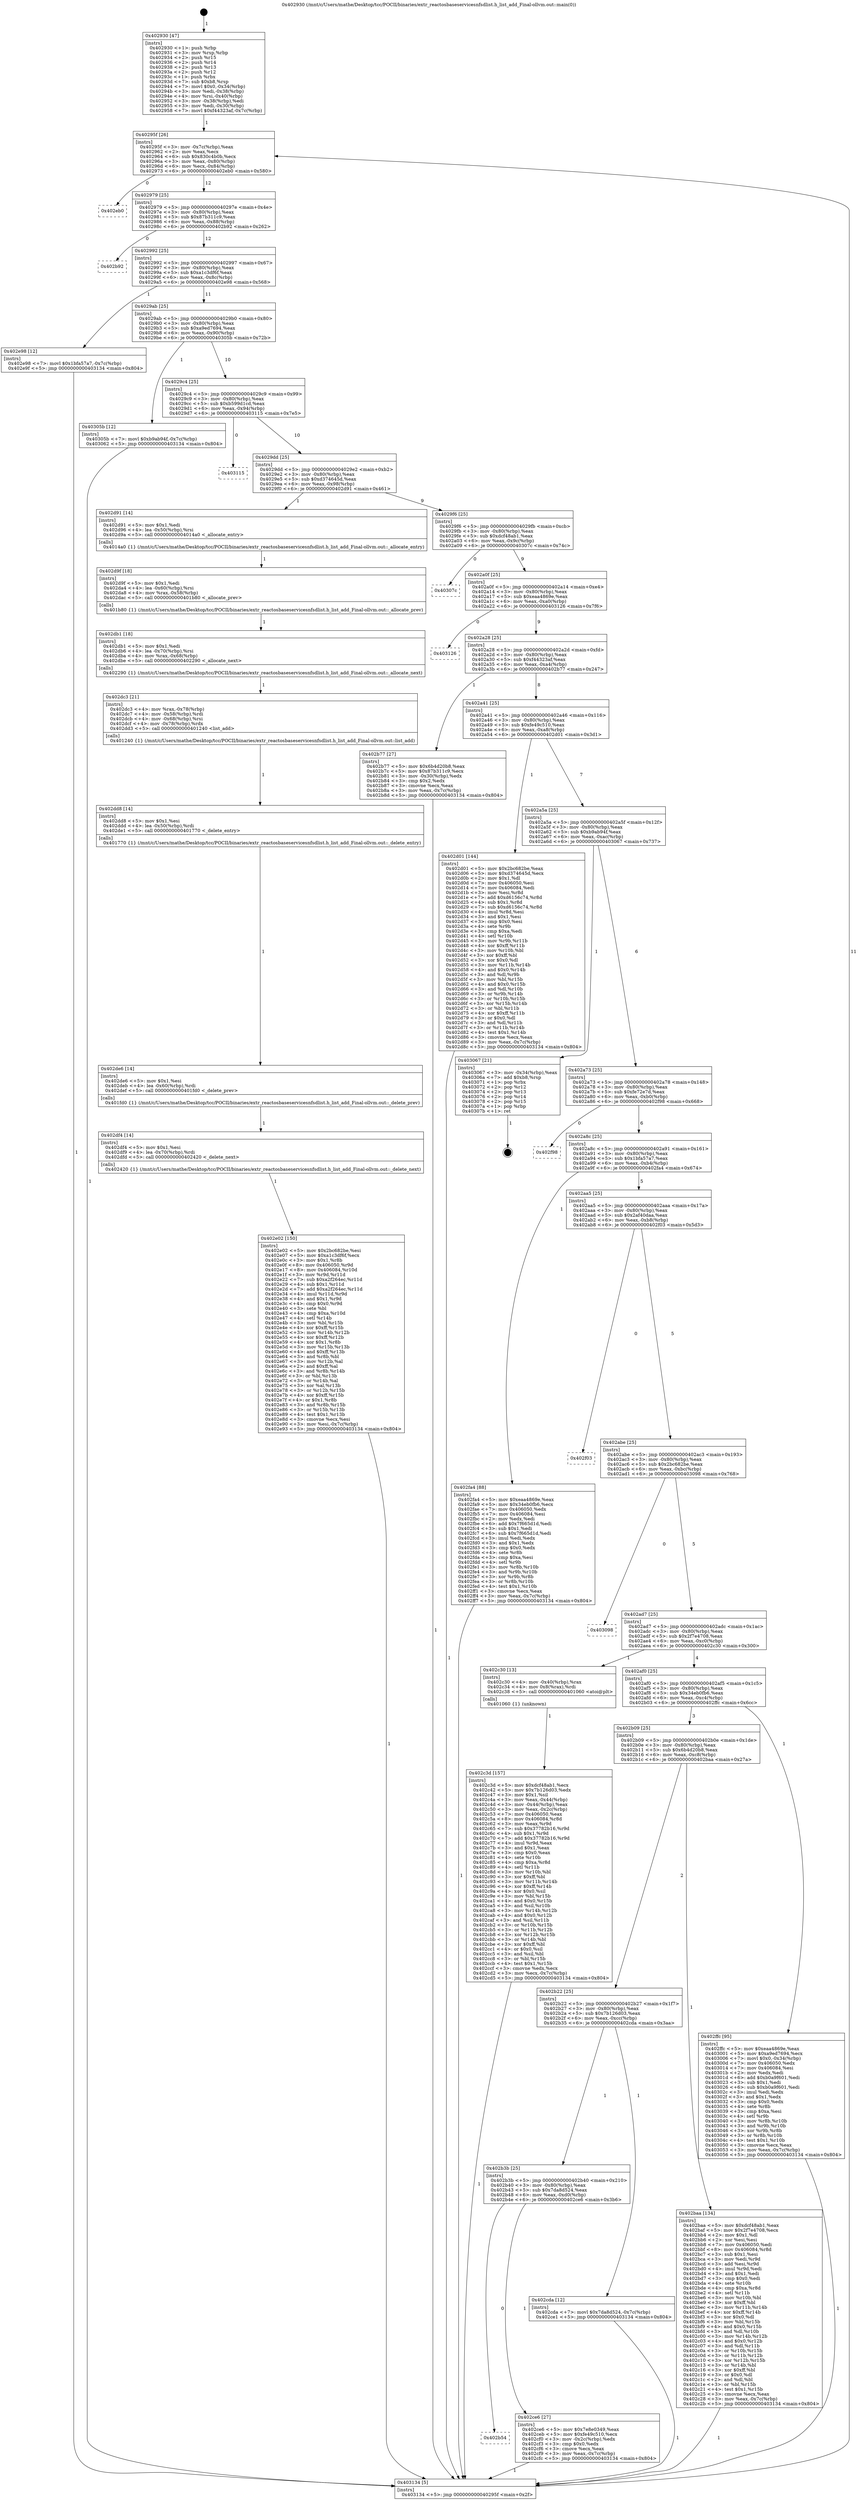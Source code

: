 digraph "0x402930" {
  label = "0x402930 (/mnt/c/Users/mathe/Desktop/tcc/POCII/binaries/extr_reactosbaseservicesnfsdlist.h_list_add_Final-ollvm.out::main(0))"
  labelloc = "t"
  node[shape=record]

  Entry [label="",width=0.3,height=0.3,shape=circle,fillcolor=black,style=filled]
  "0x40295f" [label="{
     0x40295f [26]\l
     | [instrs]\l
     &nbsp;&nbsp;0x40295f \<+3\>: mov -0x7c(%rbp),%eax\l
     &nbsp;&nbsp;0x402962 \<+2\>: mov %eax,%ecx\l
     &nbsp;&nbsp;0x402964 \<+6\>: sub $0x830c4b0b,%ecx\l
     &nbsp;&nbsp;0x40296a \<+3\>: mov %eax,-0x80(%rbp)\l
     &nbsp;&nbsp;0x40296d \<+6\>: mov %ecx,-0x84(%rbp)\l
     &nbsp;&nbsp;0x402973 \<+6\>: je 0000000000402eb0 \<main+0x580\>\l
  }"]
  "0x402eb0" [label="{
     0x402eb0\l
  }", style=dashed]
  "0x402979" [label="{
     0x402979 [25]\l
     | [instrs]\l
     &nbsp;&nbsp;0x402979 \<+5\>: jmp 000000000040297e \<main+0x4e\>\l
     &nbsp;&nbsp;0x40297e \<+3\>: mov -0x80(%rbp),%eax\l
     &nbsp;&nbsp;0x402981 \<+5\>: sub $0x87b311c9,%eax\l
     &nbsp;&nbsp;0x402986 \<+6\>: mov %eax,-0x88(%rbp)\l
     &nbsp;&nbsp;0x40298c \<+6\>: je 0000000000402b92 \<main+0x262\>\l
  }"]
  Exit [label="",width=0.3,height=0.3,shape=circle,fillcolor=black,style=filled,peripheries=2]
  "0x402b92" [label="{
     0x402b92\l
  }", style=dashed]
  "0x402992" [label="{
     0x402992 [25]\l
     | [instrs]\l
     &nbsp;&nbsp;0x402992 \<+5\>: jmp 0000000000402997 \<main+0x67\>\l
     &nbsp;&nbsp;0x402997 \<+3\>: mov -0x80(%rbp),%eax\l
     &nbsp;&nbsp;0x40299a \<+5\>: sub $0xa1c3df6f,%eax\l
     &nbsp;&nbsp;0x40299f \<+6\>: mov %eax,-0x8c(%rbp)\l
     &nbsp;&nbsp;0x4029a5 \<+6\>: je 0000000000402e98 \<main+0x568\>\l
  }"]
  "0x402e02" [label="{
     0x402e02 [150]\l
     | [instrs]\l
     &nbsp;&nbsp;0x402e02 \<+5\>: mov $0x2bc682be,%esi\l
     &nbsp;&nbsp;0x402e07 \<+5\>: mov $0xa1c3df6f,%ecx\l
     &nbsp;&nbsp;0x402e0c \<+3\>: mov $0x1,%r8b\l
     &nbsp;&nbsp;0x402e0f \<+8\>: mov 0x406050,%r9d\l
     &nbsp;&nbsp;0x402e17 \<+8\>: mov 0x406084,%r10d\l
     &nbsp;&nbsp;0x402e1f \<+3\>: mov %r9d,%r11d\l
     &nbsp;&nbsp;0x402e22 \<+7\>: sub $0xa2f264ec,%r11d\l
     &nbsp;&nbsp;0x402e29 \<+4\>: sub $0x1,%r11d\l
     &nbsp;&nbsp;0x402e2d \<+7\>: add $0xa2f264ec,%r11d\l
     &nbsp;&nbsp;0x402e34 \<+4\>: imul %r11d,%r9d\l
     &nbsp;&nbsp;0x402e38 \<+4\>: and $0x1,%r9d\l
     &nbsp;&nbsp;0x402e3c \<+4\>: cmp $0x0,%r9d\l
     &nbsp;&nbsp;0x402e40 \<+3\>: sete %bl\l
     &nbsp;&nbsp;0x402e43 \<+4\>: cmp $0xa,%r10d\l
     &nbsp;&nbsp;0x402e47 \<+4\>: setl %r14b\l
     &nbsp;&nbsp;0x402e4b \<+3\>: mov %bl,%r15b\l
     &nbsp;&nbsp;0x402e4e \<+4\>: xor $0xff,%r15b\l
     &nbsp;&nbsp;0x402e52 \<+3\>: mov %r14b,%r12b\l
     &nbsp;&nbsp;0x402e55 \<+4\>: xor $0xff,%r12b\l
     &nbsp;&nbsp;0x402e59 \<+4\>: xor $0x1,%r8b\l
     &nbsp;&nbsp;0x402e5d \<+3\>: mov %r15b,%r13b\l
     &nbsp;&nbsp;0x402e60 \<+4\>: and $0xff,%r13b\l
     &nbsp;&nbsp;0x402e64 \<+3\>: and %r8b,%bl\l
     &nbsp;&nbsp;0x402e67 \<+3\>: mov %r12b,%al\l
     &nbsp;&nbsp;0x402e6a \<+2\>: and $0xff,%al\l
     &nbsp;&nbsp;0x402e6c \<+3\>: and %r8b,%r14b\l
     &nbsp;&nbsp;0x402e6f \<+3\>: or %bl,%r13b\l
     &nbsp;&nbsp;0x402e72 \<+3\>: or %r14b,%al\l
     &nbsp;&nbsp;0x402e75 \<+3\>: xor %al,%r13b\l
     &nbsp;&nbsp;0x402e78 \<+3\>: or %r12b,%r15b\l
     &nbsp;&nbsp;0x402e7b \<+4\>: xor $0xff,%r15b\l
     &nbsp;&nbsp;0x402e7f \<+4\>: or $0x1,%r8b\l
     &nbsp;&nbsp;0x402e83 \<+3\>: and %r8b,%r15b\l
     &nbsp;&nbsp;0x402e86 \<+3\>: or %r15b,%r13b\l
     &nbsp;&nbsp;0x402e89 \<+4\>: test $0x1,%r13b\l
     &nbsp;&nbsp;0x402e8d \<+3\>: cmovne %ecx,%esi\l
     &nbsp;&nbsp;0x402e90 \<+3\>: mov %esi,-0x7c(%rbp)\l
     &nbsp;&nbsp;0x402e93 \<+5\>: jmp 0000000000403134 \<main+0x804\>\l
  }"]
  "0x402e98" [label="{
     0x402e98 [12]\l
     | [instrs]\l
     &nbsp;&nbsp;0x402e98 \<+7\>: movl $0x1bfa57a7,-0x7c(%rbp)\l
     &nbsp;&nbsp;0x402e9f \<+5\>: jmp 0000000000403134 \<main+0x804\>\l
  }"]
  "0x4029ab" [label="{
     0x4029ab [25]\l
     | [instrs]\l
     &nbsp;&nbsp;0x4029ab \<+5\>: jmp 00000000004029b0 \<main+0x80\>\l
     &nbsp;&nbsp;0x4029b0 \<+3\>: mov -0x80(%rbp),%eax\l
     &nbsp;&nbsp;0x4029b3 \<+5\>: sub $0xa9ed7694,%eax\l
     &nbsp;&nbsp;0x4029b8 \<+6\>: mov %eax,-0x90(%rbp)\l
     &nbsp;&nbsp;0x4029be \<+6\>: je 000000000040305b \<main+0x72b\>\l
  }"]
  "0x402df4" [label="{
     0x402df4 [14]\l
     | [instrs]\l
     &nbsp;&nbsp;0x402df4 \<+5\>: mov $0x1,%esi\l
     &nbsp;&nbsp;0x402df9 \<+4\>: lea -0x70(%rbp),%rdi\l
     &nbsp;&nbsp;0x402dfd \<+5\>: call 0000000000402420 \<_delete_next\>\l
     | [calls]\l
     &nbsp;&nbsp;0x402420 \{1\} (/mnt/c/Users/mathe/Desktop/tcc/POCII/binaries/extr_reactosbaseservicesnfsdlist.h_list_add_Final-ollvm.out::_delete_next)\l
  }"]
  "0x40305b" [label="{
     0x40305b [12]\l
     | [instrs]\l
     &nbsp;&nbsp;0x40305b \<+7\>: movl $0xb9ab94f,-0x7c(%rbp)\l
     &nbsp;&nbsp;0x403062 \<+5\>: jmp 0000000000403134 \<main+0x804\>\l
  }"]
  "0x4029c4" [label="{
     0x4029c4 [25]\l
     | [instrs]\l
     &nbsp;&nbsp;0x4029c4 \<+5\>: jmp 00000000004029c9 \<main+0x99\>\l
     &nbsp;&nbsp;0x4029c9 \<+3\>: mov -0x80(%rbp),%eax\l
     &nbsp;&nbsp;0x4029cc \<+5\>: sub $0xb599d1cd,%eax\l
     &nbsp;&nbsp;0x4029d1 \<+6\>: mov %eax,-0x94(%rbp)\l
     &nbsp;&nbsp;0x4029d7 \<+6\>: je 0000000000403115 \<main+0x7e5\>\l
  }"]
  "0x402de6" [label="{
     0x402de6 [14]\l
     | [instrs]\l
     &nbsp;&nbsp;0x402de6 \<+5\>: mov $0x1,%esi\l
     &nbsp;&nbsp;0x402deb \<+4\>: lea -0x60(%rbp),%rdi\l
     &nbsp;&nbsp;0x402def \<+5\>: call 0000000000401fd0 \<_delete_prev\>\l
     | [calls]\l
     &nbsp;&nbsp;0x401fd0 \{1\} (/mnt/c/Users/mathe/Desktop/tcc/POCII/binaries/extr_reactosbaseservicesnfsdlist.h_list_add_Final-ollvm.out::_delete_prev)\l
  }"]
  "0x403115" [label="{
     0x403115\l
  }", style=dashed]
  "0x4029dd" [label="{
     0x4029dd [25]\l
     | [instrs]\l
     &nbsp;&nbsp;0x4029dd \<+5\>: jmp 00000000004029e2 \<main+0xb2\>\l
     &nbsp;&nbsp;0x4029e2 \<+3\>: mov -0x80(%rbp),%eax\l
     &nbsp;&nbsp;0x4029e5 \<+5\>: sub $0xd374645d,%eax\l
     &nbsp;&nbsp;0x4029ea \<+6\>: mov %eax,-0x98(%rbp)\l
     &nbsp;&nbsp;0x4029f0 \<+6\>: je 0000000000402d91 \<main+0x461\>\l
  }"]
  "0x402dd8" [label="{
     0x402dd8 [14]\l
     | [instrs]\l
     &nbsp;&nbsp;0x402dd8 \<+5\>: mov $0x1,%esi\l
     &nbsp;&nbsp;0x402ddd \<+4\>: lea -0x50(%rbp),%rdi\l
     &nbsp;&nbsp;0x402de1 \<+5\>: call 0000000000401770 \<_delete_entry\>\l
     | [calls]\l
     &nbsp;&nbsp;0x401770 \{1\} (/mnt/c/Users/mathe/Desktop/tcc/POCII/binaries/extr_reactosbaseservicesnfsdlist.h_list_add_Final-ollvm.out::_delete_entry)\l
  }"]
  "0x402d91" [label="{
     0x402d91 [14]\l
     | [instrs]\l
     &nbsp;&nbsp;0x402d91 \<+5\>: mov $0x1,%edi\l
     &nbsp;&nbsp;0x402d96 \<+4\>: lea -0x50(%rbp),%rsi\l
     &nbsp;&nbsp;0x402d9a \<+5\>: call 00000000004014a0 \<_allocate_entry\>\l
     | [calls]\l
     &nbsp;&nbsp;0x4014a0 \{1\} (/mnt/c/Users/mathe/Desktop/tcc/POCII/binaries/extr_reactosbaseservicesnfsdlist.h_list_add_Final-ollvm.out::_allocate_entry)\l
  }"]
  "0x4029f6" [label="{
     0x4029f6 [25]\l
     | [instrs]\l
     &nbsp;&nbsp;0x4029f6 \<+5\>: jmp 00000000004029fb \<main+0xcb\>\l
     &nbsp;&nbsp;0x4029fb \<+3\>: mov -0x80(%rbp),%eax\l
     &nbsp;&nbsp;0x4029fe \<+5\>: sub $0xdcf48ab1,%eax\l
     &nbsp;&nbsp;0x402a03 \<+6\>: mov %eax,-0x9c(%rbp)\l
     &nbsp;&nbsp;0x402a09 \<+6\>: je 000000000040307c \<main+0x74c\>\l
  }"]
  "0x402dc3" [label="{
     0x402dc3 [21]\l
     | [instrs]\l
     &nbsp;&nbsp;0x402dc3 \<+4\>: mov %rax,-0x78(%rbp)\l
     &nbsp;&nbsp;0x402dc7 \<+4\>: mov -0x58(%rbp),%rdi\l
     &nbsp;&nbsp;0x402dcb \<+4\>: mov -0x68(%rbp),%rsi\l
     &nbsp;&nbsp;0x402dcf \<+4\>: mov -0x78(%rbp),%rdx\l
     &nbsp;&nbsp;0x402dd3 \<+5\>: call 0000000000401240 \<list_add\>\l
     | [calls]\l
     &nbsp;&nbsp;0x401240 \{1\} (/mnt/c/Users/mathe/Desktop/tcc/POCII/binaries/extr_reactosbaseservicesnfsdlist.h_list_add_Final-ollvm.out::list_add)\l
  }"]
  "0x40307c" [label="{
     0x40307c\l
  }", style=dashed]
  "0x402a0f" [label="{
     0x402a0f [25]\l
     | [instrs]\l
     &nbsp;&nbsp;0x402a0f \<+5\>: jmp 0000000000402a14 \<main+0xe4\>\l
     &nbsp;&nbsp;0x402a14 \<+3\>: mov -0x80(%rbp),%eax\l
     &nbsp;&nbsp;0x402a17 \<+5\>: sub $0xeaa4869e,%eax\l
     &nbsp;&nbsp;0x402a1c \<+6\>: mov %eax,-0xa0(%rbp)\l
     &nbsp;&nbsp;0x402a22 \<+6\>: je 0000000000403126 \<main+0x7f6\>\l
  }"]
  "0x402db1" [label="{
     0x402db1 [18]\l
     | [instrs]\l
     &nbsp;&nbsp;0x402db1 \<+5\>: mov $0x1,%edi\l
     &nbsp;&nbsp;0x402db6 \<+4\>: lea -0x70(%rbp),%rsi\l
     &nbsp;&nbsp;0x402dba \<+4\>: mov %rax,-0x68(%rbp)\l
     &nbsp;&nbsp;0x402dbe \<+5\>: call 0000000000402290 \<_allocate_next\>\l
     | [calls]\l
     &nbsp;&nbsp;0x402290 \{1\} (/mnt/c/Users/mathe/Desktop/tcc/POCII/binaries/extr_reactosbaseservicesnfsdlist.h_list_add_Final-ollvm.out::_allocate_next)\l
  }"]
  "0x403126" [label="{
     0x403126\l
  }", style=dashed]
  "0x402a28" [label="{
     0x402a28 [25]\l
     | [instrs]\l
     &nbsp;&nbsp;0x402a28 \<+5\>: jmp 0000000000402a2d \<main+0xfd\>\l
     &nbsp;&nbsp;0x402a2d \<+3\>: mov -0x80(%rbp),%eax\l
     &nbsp;&nbsp;0x402a30 \<+5\>: sub $0xf44323af,%eax\l
     &nbsp;&nbsp;0x402a35 \<+6\>: mov %eax,-0xa4(%rbp)\l
     &nbsp;&nbsp;0x402a3b \<+6\>: je 0000000000402b77 \<main+0x247\>\l
  }"]
  "0x402d9f" [label="{
     0x402d9f [18]\l
     | [instrs]\l
     &nbsp;&nbsp;0x402d9f \<+5\>: mov $0x1,%edi\l
     &nbsp;&nbsp;0x402da4 \<+4\>: lea -0x60(%rbp),%rsi\l
     &nbsp;&nbsp;0x402da8 \<+4\>: mov %rax,-0x58(%rbp)\l
     &nbsp;&nbsp;0x402dac \<+5\>: call 0000000000401b80 \<_allocate_prev\>\l
     | [calls]\l
     &nbsp;&nbsp;0x401b80 \{1\} (/mnt/c/Users/mathe/Desktop/tcc/POCII/binaries/extr_reactosbaseservicesnfsdlist.h_list_add_Final-ollvm.out::_allocate_prev)\l
  }"]
  "0x402b77" [label="{
     0x402b77 [27]\l
     | [instrs]\l
     &nbsp;&nbsp;0x402b77 \<+5\>: mov $0x6b4d20b8,%eax\l
     &nbsp;&nbsp;0x402b7c \<+5\>: mov $0x87b311c9,%ecx\l
     &nbsp;&nbsp;0x402b81 \<+3\>: mov -0x30(%rbp),%edx\l
     &nbsp;&nbsp;0x402b84 \<+3\>: cmp $0x2,%edx\l
     &nbsp;&nbsp;0x402b87 \<+3\>: cmovne %ecx,%eax\l
     &nbsp;&nbsp;0x402b8a \<+3\>: mov %eax,-0x7c(%rbp)\l
     &nbsp;&nbsp;0x402b8d \<+5\>: jmp 0000000000403134 \<main+0x804\>\l
  }"]
  "0x402a41" [label="{
     0x402a41 [25]\l
     | [instrs]\l
     &nbsp;&nbsp;0x402a41 \<+5\>: jmp 0000000000402a46 \<main+0x116\>\l
     &nbsp;&nbsp;0x402a46 \<+3\>: mov -0x80(%rbp),%eax\l
     &nbsp;&nbsp;0x402a49 \<+5\>: sub $0xfe49c510,%eax\l
     &nbsp;&nbsp;0x402a4e \<+6\>: mov %eax,-0xa8(%rbp)\l
     &nbsp;&nbsp;0x402a54 \<+6\>: je 0000000000402d01 \<main+0x3d1\>\l
  }"]
  "0x403134" [label="{
     0x403134 [5]\l
     | [instrs]\l
     &nbsp;&nbsp;0x403134 \<+5\>: jmp 000000000040295f \<main+0x2f\>\l
  }"]
  "0x402930" [label="{
     0x402930 [47]\l
     | [instrs]\l
     &nbsp;&nbsp;0x402930 \<+1\>: push %rbp\l
     &nbsp;&nbsp;0x402931 \<+3\>: mov %rsp,%rbp\l
     &nbsp;&nbsp;0x402934 \<+2\>: push %r15\l
     &nbsp;&nbsp;0x402936 \<+2\>: push %r14\l
     &nbsp;&nbsp;0x402938 \<+2\>: push %r13\l
     &nbsp;&nbsp;0x40293a \<+2\>: push %r12\l
     &nbsp;&nbsp;0x40293c \<+1\>: push %rbx\l
     &nbsp;&nbsp;0x40293d \<+7\>: sub $0xb8,%rsp\l
     &nbsp;&nbsp;0x402944 \<+7\>: movl $0x0,-0x34(%rbp)\l
     &nbsp;&nbsp;0x40294b \<+3\>: mov %edi,-0x38(%rbp)\l
     &nbsp;&nbsp;0x40294e \<+4\>: mov %rsi,-0x40(%rbp)\l
     &nbsp;&nbsp;0x402952 \<+3\>: mov -0x38(%rbp),%edi\l
     &nbsp;&nbsp;0x402955 \<+3\>: mov %edi,-0x30(%rbp)\l
     &nbsp;&nbsp;0x402958 \<+7\>: movl $0xf44323af,-0x7c(%rbp)\l
  }"]
  "0x402b54" [label="{
     0x402b54\l
  }", style=dashed]
  "0x402d01" [label="{
     0x402d01 [144]\l
     | [instrs]\l
     &nbsp;&nbsp;0x402d01 \<+5\>: mov $0x2bc682be,%eax\l
     &nbsp;&nbsp;0x402d06 \<+5\>: mov $0xd374645d,%ecx\l
     &nbsp;&nbsp;0x402d0b \<+2\>: mov $0x1,%dl\l
     &nbsp;&nbsp;0x402d0d \<+7\>: mov 0x406050,%esi\l
     &nbsp;&nbsp;0x402d14 \<+7\>: mov 0x406084,%edi\l
     &nbsp;&nbsp;0x402d1b \<+3\>: mov %esi,%r8d\l
     &nbsp;&nbsp;0x402d1e \<+7\>: add $0xd6156c74,%r8d\l
     &nbsp;&nbsp;0x402d25 \<+4\>: sub $0x1,%r8d\l
     &nbsp;&nbsp;0x402d29 \<+7\>: sub $0xd6156c74,%r8d\l
     &nbsp;&nbsp;0x402d30 \<+4\>: imul %r8d,%esi\l
     &nbsp;&nbsp;0x402d34 \<+3\>: and $0x1,%esi\l
     &nbsp;&nbsp;0x402d37 \<+3\>: cmp $0x0,%esi\l
     &nbsp;&nbsp;0x402d3a \<+4\>: sete %r9b\l
     &nbsp;&nbsp;0x402d3e \<+3\>: cmp $0xa,%edi\l
     &nbsp;&nbsp;0x402d41 \<+4\>: setl %r10b\l
     &nbsp;&nbsp;0x402d45 \<+3\>: mov %r9b,%r11b\l
     &nbsp;&nbsp;0x402d48 \<+4\>: xor $0xff,%r11b\l
     &nbsp;&nbsp;0x402d4c \<+3\>: mov %r10b,%bl\l
     &nbsp;&nbsp;0x402d4f \<+3\>: xor $0xff,%bl\l
     &nbsp;&nbsp;0x402d52 \<+3\>: xor $0x0,%dl\l
     &nbsp;&nbsp;0x402d55 \<+3\>: mov %r11b,%r14b\l
     &nbsp;&nbsp;0x402d58 \<+4\>: and $0x0,%r14b\l
     &nbsp;&nbsp;0x402d5c \<+3\>: and %dl,%r9b\l
     &nbsp;&nbsp;0x402d5f \<+3\>: mov %bl,%r15b\l
     &nbsp;&nbsp;0x402d62 \<+4\>: and $0x0,%r15b\l
     &nbsp;&nbsp;0x402d66 \<+3\>: and %dl,%r10b\l
     &nbsp;&nbsp;0x402d69 \<+3\>: or %r9b,%r14b\l
     &nbsp;&nbsp;0x402d6c \<+3\>: or %r10b,%r15b\l
     &nbsp;&nbsp;0x402d6f \<+3\>: xor %r15b,%r14b\l
     &nbsp;&nbsp;0x402d72 \<+3\>: or %bl,%r11b\l
     &nbsp;&nbsp;0x402d75 \<+4\>: xor $0xff,%r11b\l
     &nbsp;&nbsp;0x402d79 \<+3\>: or $0x0,%dl\l
     &nbsp;&nbsp;0x402d7c \<+3\>: and %dl,%r11b\l
     &nbsp;&nbsp;0x402d7f \<+3\>: or %r11b,%r14b\l
     &nbsp;&nbsp;0x402d82 \<+4\>: test $0x1,%r14b\l
     &nbsp;&nbsp;0x402d86 \<+3\>: cmovne %ecx,%eax\l
     &nbsp;&nbsp;0x402d89 \<+3\>: mov %eax,-0x7c(%rbp)\l
     &nbsp;&nbsp;0x402d8c \<+5\>: jmp 0000000000403134 \<main+0x804\>\l
  }"]
  "0x402a5a" [label="{
     0x402a5a [25]\l
     | [instrs]\l
     &nbsp;&nbsp;0x402a5a \<+5\>: jmp 0000000000402a5f \<main+0x12f\>\l
     &nbsp;&nbsp;0x402a5f \<+3\>: mov -0x80(%rbp),%eax\l
     &nbsp;&nbsp;0x402a62 \<+5\>: sub $0xb9ab94f,%eax\l
     &nbsp;&nbsp;0x402a67 \<+6\>: mov %eax,-0xac(%rbp)\l
     &nbsp;&nbsp;0x402a6d \<+6\>: je 0000000000403067 \<main+0x737\>\l
  }"]
  "0x402ce6" [label="{
     0x402ce6 [27]\l
     | [instrs]\l
     &nbsp;&nbsp;0x402ce6 \<+5\>: mov $0x7e8e0349,%eax\l
     &nbsp;&nbsp;0x402ceb \<+5\>: mov $0xfe49c510,%ecx\l
     &nbsp;&nbsp;0x402cf0 \<+3\>: mov -0x2c(%rbp),%edx\l
     &nbsp;&nbsp;0x402cf3 \<+3\>: cmp $0x0,%edx\l
     &nbsp;&nbsp;0x402cf6 \<+3\>: cmove %ecx,%eax\l
     &nbsp;&nbsp;0x402cf9 \<+3\>: mov %eax,-0x7c(%rbp)\l
     &nbsp;&nbsp;0x402cfc \<+5\>: jmp 0000000000403134 \<main+0x804\>\l
  }"]
  "0x403067" [label="{
     0x403067 [21]\l
     | [instrs]\l
     &nbsp;&nbsp;0x403067 \<+3\>: mov -0x34(%rbp),%eax\l
     &nbsp;&nbsp;0x40306a \<+7\>: add $0xb8,%rsp\l
     &nbsp;&nbsp;0x403071 \<+1\>: pop %rbx\l
     &nbsp;&nbsp;0x403072 \<+2\>: pop %r12\l
     &nbsp;&nbsp;0x403074 \<+2\>: pop %r13\l
     &nbsp;&nbsp;0x403076 \<+2\>: pop %r14\l
     &nbsp;&nbsp;0x403078 \<+2\>: pop %r15\l
     &nbsp;&nbsp;0x40307a \<+1\>: pop %rbp\l
     &nbsp;&nbsp;0x40307b \<+1\>: ret\l
  }"]
  "0x402a73" [label="{
     0x402a73 [25]\l
     | [instrs]\l
     &nbsp;&nbsp;0x402a73 \<+5\>: jmp 0000000000402a78 \<main+0x148\>\l
     &nbsp;&nbsp;0x402a78 \<+3\>: mov -0x80(%rbp),%eax\l
     &nbsp;&nbsp;0x402a7b \<+5\>: sub $0xfe72e7d,%eax\l
     &nbsp;&nbsp;0x402a80 \<+6\>: mov %eax,-0xb0(%rbp)\l
     &nbsp;&nbsp;0x402a86 \<+6\>: je 0000000000402f98 \<main+0x668\>\l
  }"]
  "0x402b3b" [label="{
     0x402b3b [25]\l
     | [instrs]\l
     &nbsp;&nbsp;0x402b3b \<+5\>: jmp 0000000000402b40 \<main+0x210\>\l
     &nbsp;&nbsp;0x402b40 \<+3\>: mov -0x80(%rbp),%eax\l
     &nbsp;&nbsp;0x402b43 \<+5\>: sub $0x7da8d524,%eax\l
     &nbsp;&nbsp;0x402b48 \<+6\>: mov %eax,-0xd0(%rbp)\l
     &nbsp;&nbsp;0x402b4e \<+6\>: je 0000000000402ce6 \<main+0x3b6\>\l
  }"]
  "0x402f98" [label="{
     0x402f98\l
  }", style=dashed]
  "0x402a8c" [label="{
     0x402a8c [25]\l
     | [instrs]\l
     &nbsp;&nbsp;0x402a8c \<+5\>: jmp 0000000000402a91 \<main+0x161\>\l
     &nbsp;&nbsp;0x402a91 \<+3\>: mov -0x80(%rbp),%eax\l
     &nbsp;&nbsp;0x402a94 \<+5\>: sub $0x1bfa57a7,%eax\l
     &nbsp;&nbsp;0x402a99 \<+6\>: mov %eax,-0xb4(%rbp)\l
     &nbsp;&nbsp;0x402a9f \<+6\>: je 0000000000402fa4 \<main+0x674\>\l
  }"]
  "0x402cda" [label="{
     0x402cda [12]\l
     | [instrs]\l
     &nbsp;&nbsp;0x402cda \<+7\>: movl $0x7da8d524,-0x7c(%rbp)\l
     &nbsp;&nbsp;0x402ce1 \<+5\>: jmp 0000000000403134 \<main+0x804\>\l
  }"]
  "0x402fa4" [label="{
     0x402fa4 [88]\l
     | [instrs]\l
     &nbsp;&nbsp;0x402fa4 \<+5\>: mov $0xeaa4869e,%eax\l
     &nbsp;&nbsp;0x402fa9 \<+5\>: mov $0x34eb0fb6,%ecx\l
     &nbsp;&nbsp;0x402fae \<+7\>: mov 0x406050,%edx\l
     &nbsp;&nbsp;0x402fb5 \<+7\>: mov 0x406084,%esi\l
     &nbsp;&nbsp;0x402fbc \<+2\>: mov %edx,%edi\l
     &nbsp;&nbsp;0x402fbe \<+6\>: add $0x7f665d1d,%edi\l
     &nbsp;&nbsp;0x402fc4 \<+3\>: sub $0x1,%edi\l
     &nbsp;&nbsp;0x402fc7 \<+6\>: sub $0x7f665d1d,%edi\l
     &nbsp;&nbsp;0x402fcd \<+3\>: imul %edi,%edx\l
     &nbsp;&nbsp;0x402fd0 \<+3\>: and $0x1,%edx\l
     &nbsp;&nbsp;0x402fd3 \<+3\>: cmp $0x0,%edx\l
     &nbsp;&nbsp;0x402fd6 \<+4\>: sete %r8b\l
     &nbsp;&nbsp;0x402fda \<+3\>: cmp $0xa,%esi\l
     &nbsp;&nbsp;0x402fdd \<+4\>: setl %r9b\l
     &nbsp;&nbsp;0x402fe1 \<+3\>: mov %r8b,%r10b\l
     &nbsp;&nbsp;0x402fe4 \<+3\>: and %r9b,%r10b\l
     &nbsp;&nbsp;0x402fe7 \<+3\>: xor %r9b,%r8b\l
     &nbsp;&nbsp;0x402fea \<+3\>: or %r8b,%r10b\l
     &nbsp;&nbsp;0x402fed \<+4\>: test $0x1,%r10b\l
     &nbsp;&nbsp;0x402ff1 \<+3\>: cmovne %ecx,%eax\l
     &nbsp;&nbsp;0x402ff4 \<+3\>: mov %eax,-0x7c(%rbp)\l
     &nbsp;&nbsp;0x402ff7 \<+5\>: jmp 0000000000403134 \<main+0x804\>\l
  }"]
  "0x402aa5" [label="{
     0x402aa5 [25]\l
     | [instrs]\l
     &nbsp;&nbsp;0x402aa5 \<+5\>: jmp 0000000000402aaa \<main+0x17a\>\l
     &nbsp;&nbsp;0x402aaa \<+3\>: mov -0x80(%rbp),%eax\l
     &nbsp;&nbsp;0x402aad \<+5\>: sub $0x2af40daa,%eax\l
     &nbsp;&nbsp;0x402ab2 \<+6\>: mov %eax,-0xb8(%rbp)\l
     &nbsp;&nbsp;0x402ab8 \<+6\>: je 0000000000402f03 \<main+0x5d3\>\l
  }"]
  "0x402c3d" [label="{
     0x402c3d [157]\l
     | [instrs]\l
     &nbsp;&nbsp;0x402c3d \<+5\>: mov $0xdcf48ab1,%ecx\l
     &nbsp;&nbsp;0x402c42 \<+5\>: mov $0x7b126d03,%edx\l
     &nbsp;&nbsp;0x402c47 \<+3\>: mov $0x1,%sil\l
     &nbsp;&nbsp;0x402c4a \<+3\>: mov %eax,-0x44(%rbp)\l
     &nbsp;&nbsp;0x402c4d \<+3\>: mov -0x44(%rbp),%eax\l
     &nbsp;&nbsp;0x402c50 \<+3\>: mov %eax,-0x2c(%rbp)\l
     &nbsp;&nbsp;0x402c53 \<+7\>: mov 0x406050,%eax\l
     &nbsp;&nbsp;0x402c5a \<+8\>: mov 0x406084,%r8d\l
     &nbsp;&nbsp;0x402c62 \<+3\>: mov %eax,%r9d\l
     &nbsp;&nbsp;0x402c65 \<+7\>: sub $0x37782b16,%r9d\l
     &nbsp;&nbsp;0x402c6c \<+4\>: sub $0x1,%r9d\l
     &nbsp;&nbsp;0x402c70 \<+7\>: add $0x37782b16,%r9d\l
     &nbsp;&nbsp;0x402c77 \<+4\>: imul %r9d,%eax\l
     &nbsp;&nbsp;0x402c7b \<+3\>: and $0x1,%eax\l
     &nbsp;&nbsp;0x402c7e \<+3\>: cmp $0x0,%eax\l
     &nbsp;&nbsp;0x402c81 \<+4\>: sete %r10b\l
     &nbsp;&nbsp;0x402c85 \<+4\>: cmp $0xa,%r8d\l
     &nbsp;&nbsp;0x402c89 \<+4\>: setl %r11b\l
     &nbsp;&nbsp;0x402c8d \<+3\>: mov %r10b,%bl\l
     &nbsp;&nbsp;0x402c90 \<+3\>: xor $0xff,%bl\l
     &nbsp;&nbsp;0x402c93 \<+3\>: mov %r11b,%r14b\l
     &nbsp;&nbsp;0x402c96 \<+4\>: xor $0xff,%r14b\l
     &nbsp;&nbsp;0x402c9a \<+4\>: xor $0x0,%sil\l
     &nbsp;&nbsp;0x402c9e \<+3\>: mov %bl,%r15b\l
     &nbsp;&nbsp;0x402ca1 \<+4\>: and $0x0,%r15b\l
     &nbsp;&nbsp;0x402ca5 \<+3\>: and %sil,%r10b\l
     &nbsp;&nbsp;0x402ca8 \<+3\>: mov %r14b,%r12b\l
     &nbsp;&nbsp;0x402cab \<+4\>: and $0x0,%r12b\l
     &nbsp;&nbsp;0x402caf \<+3\>: and %sil,%r11b\l
     &nbsp;&nbsp;0x402cb2 \<+3\>: or %r10b,%r15b\l
     &nbsp;&nbsp;0x402cb5 \<+3\>: or %r11b,%r12b\l
     &nbsp;&nbsp;0x402cb8 \<+3\>: xor %r12b,%r15b\l
     &nbsp;&nbsp;0x402cbb \<+3\>: or %r14b,%bl\l
     &nbsp;&nbsp;0x402cbe \<+3\>: xor $0xff,%bl\l
     &nbsp;&nbsp;0x402cc1 \<+4\>: or $0x0,%sil\l
     &nbsp;&nbsp;0x402cc5 \<+3\>: and %sil,%bl\l
     &nbsp;&nbsp;0x402cc8 \<+3\>: or %bl,%r15b\l
     &nbsp;&nbsp;0x402ccb \<+4\>: test $0x1,%r15b\l
     &nbsp;&nbsp;0x402ccf \<+3\>: cmovne %edx,%ecx\l
     &nbsp;&nbsp;0x402cd2 \<+3\>: mov %ecx,-0x7c(%rbp)\l
     &nbsp;&nbsp;0x402cd5 \<+5\>: jmp 0000000000403134 \<main+0x804\>\l
  }"]
  "0x402f03" [label="{
     0x402f03\l
  }", style=dashed]
  "0x402abe" [label="{
     0x402abe [25]\l
     | [instrs]\l
     &nbsp;&nbsp;0x402abe \<+5\>: jmp 0000000000402ac3 \<main+0x193\>\l
     &nbsp;&nbsp;0x402ac3 \<+3\>: mov -0x80(%rbp),%eax\l
     &nbsp;&nbsp;0x402ac6 \<+5\>: sub $0x2bc682be,%eax\l
     &nbsp;&nbsp;0x402acb \<+6\>: mov %eax,-0xbc(%rbp)\l
     &nbsp;&nbsp;0x402ad1 \<+6\>: je 0000000000403098 \<main+0x768\>\l
  }"]
  "0x402b22" [label="{
     0x402b22 [25]\l
     | [instrs]\l
     &nbsp;&nbsp;0x402b22 \<+5\>: jmp 0000000000402b27 \<main+0x1f7\>\l
     &nbsp;&nbsp;0x402b27 \<+3\>: mov -0x80(%rbp),%eax\l
     &nbsp;&nbsp;0x402b2a \<+5\>: sub $0x7b126d03,%eax\l
     &nbsp;&nbsp;0x402b2f \<+6\>: mov %eax,-0xcc(%rbp)\l
     &nbsp;&nbsp;0x402b35 \<+6\>: je 0000000000402cda \<main+0x3aa\>\l
  }"]
  "0x403098" [label="{
     0x403098\l
  }", style=dashed]
  "0x402ad7" [label="{
     0x402ad7 [25]\l
     | [instrs]\l
     &nbsp;&nbsp;0x402ad7 \<+5\>: jmp 0000000000402adc \<main+0x1ac\>\l
     &nbsp;&nbsp;0x402adc \<+3\>: mov -0x80(%rbp),%eax\l
     &nbsp;&nbsp;0x402adf \<+5\>: sub $0x2f7e4708,%eax\l
     &nbsp;&nbsp;0x402ae4 \<+6\>: mov %eax,-0xc0(%rbp)\l
     &nbsp;&nbsp;0x402aea \<+6\>: je 0000000000402c30 \<main+0x300\>\l
  }"]
  "0x402baa" [label="{
     0x402baa [134]\l
     | [instrs]\l
     &nbsp;&nbsp;0x402baa \<+5\>: mov $0xdcf48ab1,%eax\l
     &nbsp;&nbsp;0x402baf \<+5\>: mov $0x2f7e4708,%ecx\l
     &nbsp;&nbsp;0x402bb4 \<+2\>: mov $0x1,%dl\l
     &nbsp;&nbsp;0x402bb6 \<+2\>: xor %esi,%esi\l
     &nbsp;&nbsp;0x402bb8 \<+7\>: mov 0x406050,%edi\l
     &nbsp;&nbsp;0x402bbf \<+8\>: mov 0x406084,%r8d\l
     &nbsp;&nbsp;0x402bc7 \<+3\>: sub $0x1,%esi\l
     &nbsp;&nbsp;0x402bca \<+3\>: mov %edi,%r9d\l
     &nbsp;&nbsp;0x402bcd \<+3\>: add %esi,%r9d\l
     &nbsp;&nbsp;0x402bd0 \<+4\>: imul %r9d,%edi\l
     &nbsp;&nbsp;0x402bd4 \<+3\>: and $0x1,%edi\l
     &nbsp;&nbsp;0x402bd7 \<+3\>: cmp $0x0,%edi\l
     &nbsp;&nbsp;0x402bda \<+4\>: sete %r10b\l
     &nbsp;&nbsp;0x402bde \<+4\>: cmp $0xa,%r8d\l
     &nbsp;&nbsp;0x402be2 \<+4\>: setl %r11b\l
     &nbsp;&nbsp;0x402be6 \<+3\>: mov %r10b,%bl\l
     &nbsp;&nbsp;0x402be9 \<+3\>: xor $0xff,%bl\l
     &nbsp;&nbsp;0x402bec \<+3\>: mov %r11b,%r14b\l
     &nbsp;&nbsp;0x402bef \<+4\>: xor $0xff,%r14b\l
     &nbsp;&nbsp;0x402bf3 \<+3\>: xor $0x0,%dl\l
     &nbsp;&nbsp;0x402bf6 \<+3\>: mov %bl,%r15b\l
     &nbsp;&nbsp;0x402bf9 \<+4\>: and $0x0,%r15b\l
     &nbsp;&nbsp;0x402bfd \<+3\>: and %dl,%r10b\l
     &nbsp;&nbsp;0x402c00 \<+3\>: mov %r14b,%r12b\l
     &nbsp;&nbsp;0x402c03 \<+4\>: and $0x0,%r12b\l
     &nbsp;&nbsp;0x402c07 \<+3\>: and %dl,%r11b\l
     &nbsp;&nbsp;0x402c0a \<+3\>: or %r10b,%r15b\l
     &nbsp;&nbsp;0x402c0d \<+3\>: or %r11b,%r12b\l
     &nbsp;&nbsp;0x402c10 \<+3\>: xor %r12b,%r15b\l
     &nbsp;&nbsp;0x402c13 \<+3\>: or %r14b,%bl\l
     &nbsp;&nbsp;0x402c16 \<+3\>: xor $0xff,%bl\l
     &nbsp;&nbsp;0x402c19 \<+3\>: or $0x0,%dl\l
     &nbsp;&nbsp;0x402c1c \<+2\>: and %dl,%bl\l
     &nbsp;&nbsp;0x402c1e \<+3\>: or %bl,%r15b\l
     &nbsp;&nbsp;0x402c21 \<+4\>: test $0x1,%r15b\l
     &nbsp;&nbsp;0x402c25 \<+3\>: cmovne %ecx,%eax\l
     &nbsp;&nbsp;0x402c28 \<+3\>: mov %eax,-0x7c(%rbp)\l
     &nbsp;&nbsp;0x402c2b \<+5\>: jmp 0000000000403134 \<main+0x804\>\l
  }"]
  "0x402c30" [label="{
     0x402c30 [13]\l
     | [instrs]\l
     &nbsp;&nbsp;0x402c30 \<+4\>: mov -0x40(%rbp),%rax\l
     &nbsp;&nbsp;0x402c34 \<+4\>: mov 0x8(%rax),%rdi\l
     &nbsp;&nbsp;0x402c38 \<+5\>: call 0000000000401060 \<atoi@plt\>\l
     | [calls]\l
     &nbsp;&nbsp;0x401060 \{1\} (unknown)\l
  }"]
  "0x402af0" [label="{
     0x402af0 [25]\l
     | [instrs]\l
     &nbsp;&nbsp;0x402af0 \<+5\>: jmp 0000000000402af5 \<main+0x1c5\>\l
     &nbsp;&nbsp;0x402af5 \<+3\>: mov -0x80(%rbp),%eax\l
     &nbsp;&nbsp;0x402af8 \<+5\>: sub $0x34eb0fb6,%eax\l
     &nbsp;&nbsp;0x402afd \<+6\>: mov %eax,-0xc4(%rbp)\l
     &nbsp;&nbsp;0x402b03 \<+6\>: je 0000000000402ffc \<main+0x6cc\>\l
  }"]
  "0x402b09" [label="{
     0x402b09 [25]\l
     | [instrs]\l
     &nbsp;&nbsp;0x402b09 \<+5\>: jmp 0000000000402b0e \<main+0x1de\>\l
     &nbsp;&nbsp;0x402b0e \<+3\>: mov -0x80(%rbp),%eax\l
     &nbsp;&nbsp;0x402b11 \<+5\>: sub $0x6b4d20b8,%eax\l
     &nbsp;&nbsp;0x402b16 \<+6\>: mov %eax,-0xc8(%rbp)\l
     &nbsp;&nbsp;0x402b1c \<+6\>: je 0000000000402baa \<main+0x27a\>\l
  }"]
  "0x402ffc" [label="{
     0x402ffc [95]\l
     | [instrs]\l
     &nbsp;&nbsp;0x402ffc \<+5\>: mov $0xeaa4869e,%eax\l
     &nbsp;&nbsp;0x403001 \<+5\>: mov $0xa9ed7694,%ecx\l
     &nbsp;&nbsp;0x403006 \<+7\>: movl $0x0,-0x34(%rbp)\l
     &nbsp;&nbsp;0x40300d \<+7\>: mov 0x406050,%edx\l
     &nbsp;&nbsp;0x403014 \<+7\>: mov 0x406084,%esi\l
     &nbsp;&nbsp;0x40301b \<+2\>: mov %edx,%edi\l
     &nbsp;&nbsp;0x40301d \<+6\>: add $0xb0a9f601,%edi\l
     &nbsp;&nbsp;0x403023 \<+3\>: sub $0x1,%edi\l
     &nbsp;&nbsp;0x403026 \<+6\>: sub $0xb0a9f601,%edi\l
     &nbsp;&nbsp;0x40302c \<+3\>: imul %edi,%edx\l
     &nbsp;&nbsp;0x40302f \<+3\>: and $0x1,%edx\l
     &nbsp;&nbsp;0x403032 \<+3\>: cmp $0x0,%edx\l
     &nbsp;&nbsp;0x403035 \<+4\>: sete %r8b\l
     &nbsp;&nbsp;0x403039 \<+3\>: cmp $0xa,%esi\l
     &nbsp;&nbsp;0x40303c \<+4\>: setl %r9b\l
     &nbsp;&nbsp;0x403040 \<+3\>: mov %r8b,%r10b\l
     &nbsp;&nbsp;0x403043 \<+3\>: and %r9b,%r10b\l
     &nbsp;&nbsp;0x403046 \<+3\>: xor %r9b,%r8b\l
     &nbsp;&nbsp;0x403049 \<+3\>: or %r8b,%r10b\l
     &nbsp;&nbsp;0x40304c \<+4\>: test $0x1,%r10b\l
     &nbsp;&nbsp;0x403050 \<+3\>: cmovne %ecx,%eax\l
     &nbsp;&nbsp;0x403053 \<+3\>: mov %eax,-0x7c(%rbp)\l
     &nbsp;&nbsp;0x403056 \<+5\>: jmp 0000000000403134 \<main+0x804\>\l
  }"]
  Entry -> "0x402930" [label=" 1"]
  "0x40295f" -> "0x402eb0" [label=" 0"]
  "0x40295f" -> "0x402979" [label=" 12"]
  "0x403067" -> Exit [label=" 1"]
  "0x402979" -> "0x402b92" [label=" 0"]
  "0x402979" -> "0x402992" [label=" 12"]
  "0x40305b" -> "0x403134" [label=" 1"]
  "0x402992" -> "0x402e98" [label=" 1"]
  "0x402992" -> "0x4029ab" [label=" 11"]
  "0x402ffc" -> "0x403134" [label=" 1"]
  "0x4029ab" -> "0x40305b" [label=" 1"]
  "0x4029ab" -> "0x4029c4" [label=" 10"]
  "0x402fa4" -> "0x403134" [label=" 1"]
  "0x4029c4" -> "0x403115" [label=" 0"]
  "0x4029c4" -> "0x4029dd" [label=" 10"]
  "0x402e98" -> "0x403134" [label=" 1"]
  "0x4029dd" -> "0x402d91" [label=" 1"]
  "0x4029dd" -> "0x4029f6" [label=" 9"]
  "0x402e02" -> "0x403134" [label=" 1"]
  "0x4029f6" -> "0x40307c" [label=" 0"]
  "0x4029f6" -> "0x402a0f" [label=" 9"]
  "0x402df4" -> "0x402e02" [label=" 1"]
  "0x402a0f" -> "0x403126" [label=" 0"]
  "0x402a0f" -> "0x402a28" [label=" 9"]
  "0x402de6" -> "0x402df4" [label=" 1"]
  "0x402a28" -> "0x402b77" [label=" 1"]
  "0x402a28" -> "0x402a41" [label=" 8"]
  "0x402b77" -> "0x403134" [label=" 1"]
  "0x402930" -> "0x40295f" [label=" 1"]
  "0x403134" -> "0x40295f" [label=" 11"]
  "0x402dd8" -> "0x402de6" [label=" 1"]
  "0x402a41" -> "0x402d01" [label=" 1"]
  "0x402a41" -> "0x402a5a" [label=" 7"]
  "0x402dc3" -> "0x402dd8" [label=" 1"]
  "0x402a5a" -> "0x403067" [label=" 1"]
  "0x402a5a" -> "0x402a73" [label=" 6"]
  "0x402db1" -> "0x402dc3" [label=" 1"]
  "0x402a73" -> "0x402f98" [label=" 0"]
  "0x402a73" -> "0x402a8c" [label=" 6"]
  "0x402d91" -> "0x402d9f" [label=" 1"]
  "0x402a8c" -> "0x402fa4" [label=" 1"]
  "0x402a8c" -> "0x402aa5" [label=" 5"]
  "0x402d01" -> "0x403134" [label=" 1"]
  "0x402aa5" -> "0x402f03" [label=" 0"]
  "0x402aa5" -> "0x402abe" [label=" 5"]
  "0x402b3b" -> "0x402b54" [label=" 0"]
  "0x402abe" -> "0x403098" [label=" 0"]
  "0x402abe" -> "0x402ad7" [label=" 5"]
  "0x402b3b" -> "0x402ce6" [label=" 1"]
  "0x402ad7" -> "0x402c30" [label=" 1"]
  "0x402ad7" -> "0x402af0" [label=" 4"]
  "0x402d9f" -> "0x402db1" [label=" 1"]
  "0x402af0" -> "0x402ffc" [label=" 1"]
  "0x402af0" -> "0x402b09" [label=" 3"]
  "0x402cda" -> "0x403134" [label=" 1"]
  "0x402b09" -> "0x402baa" [label=" 1"]
  "0x402b09" -> "0x402b22" [label=" 2"]
  "0x402baa" -> "0x403134" [label=" 1"]
  "0x402c30" -> "0x402c3d" [label=" 1"]
  "0x402c3d" -> "0x403134" [label=" 1"]
  "0x402ce6" -> "0x403134" [label=" 1"]
  "0x402b22" -> "0x402cda" [label=" 1"]
  "0x402b22" -> "0x402b3b" [label=" 1"]
}
